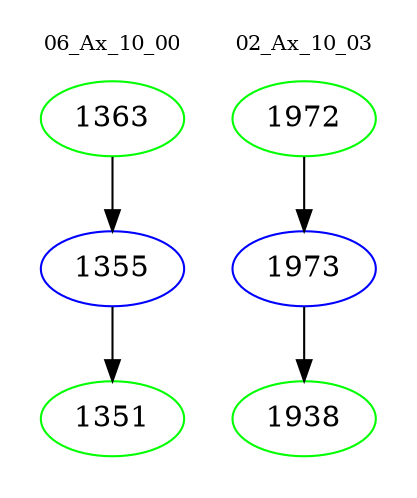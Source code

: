 digraph{
subgraph cluster_0 {
color = white
label = "06_Ax_10_00";
fontsize=10;
T0_1363 [label="1363", color="green"]
T0_1363 -> T0_1355 [color="black"]
T0_1355 [label="1355", color="blue"]
T0_1355 -> T0_1351 [color="black"]
T0_1351 [label="1351", color="green"]
}
subgraph cluster_1 {
color = white
label = "02_Ax_10_03";
fontsize=10;
T1_1972 [label="1972", color="green"]
T1_1972 -> T1_1973 [color="black"]
T1_1973 [label="1973", color="blue"]
T1_1973 -> T1_1938 [color="black"]
T1_1938 [label="1938", color="green"]
}
}
